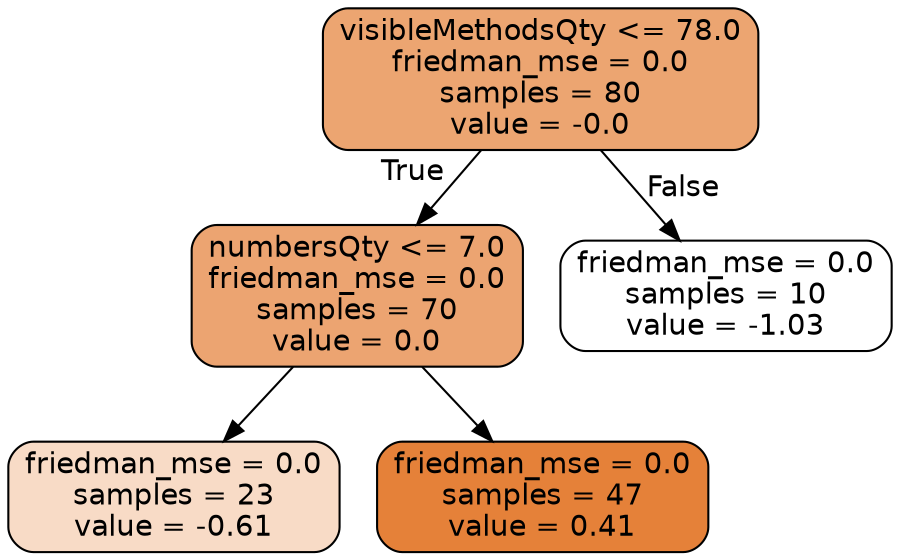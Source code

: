 digraph Tree {
node [shape=box, style="filled, rounded", color="black", fontname="helvetica"] ;
edge [fontname="helvetica"] ;
0 [label="visibleMethodsQty <= 78.0\nfriedman_mse = 0.0\nsamples = 80\nvalue = -0.0", fillcolor="#eca571"] ;
1 [label="numbersQty <= 7.0\nfriedman_mse = 0.0\nsamples = 70\nvalue = 0.0", fillcolor="#eca471"] ;
0 -> 1 [labeldistance=2.5, labelangle=45, headlabel="True"] ;
3 [label="friedman_mse = 0.0\nsamples = 23\nvalue = -0.61", fillcolor="#f8dbc6"] ;
1 -> 3 ;
4 [label="friedman_mse = 0.0\nsamples = 47\nvalue = 0.41", fillcolor="#e58139"] ;
1 -> 4 ;
2 [label="friedman_mse = 0.0\nsamples = 10\nvalue = -1.03", fillcolor="#ffffff"] ;
0 -> 2 [labeldistance=2.5, labelangle=-45, headlabel="False"] ;
}